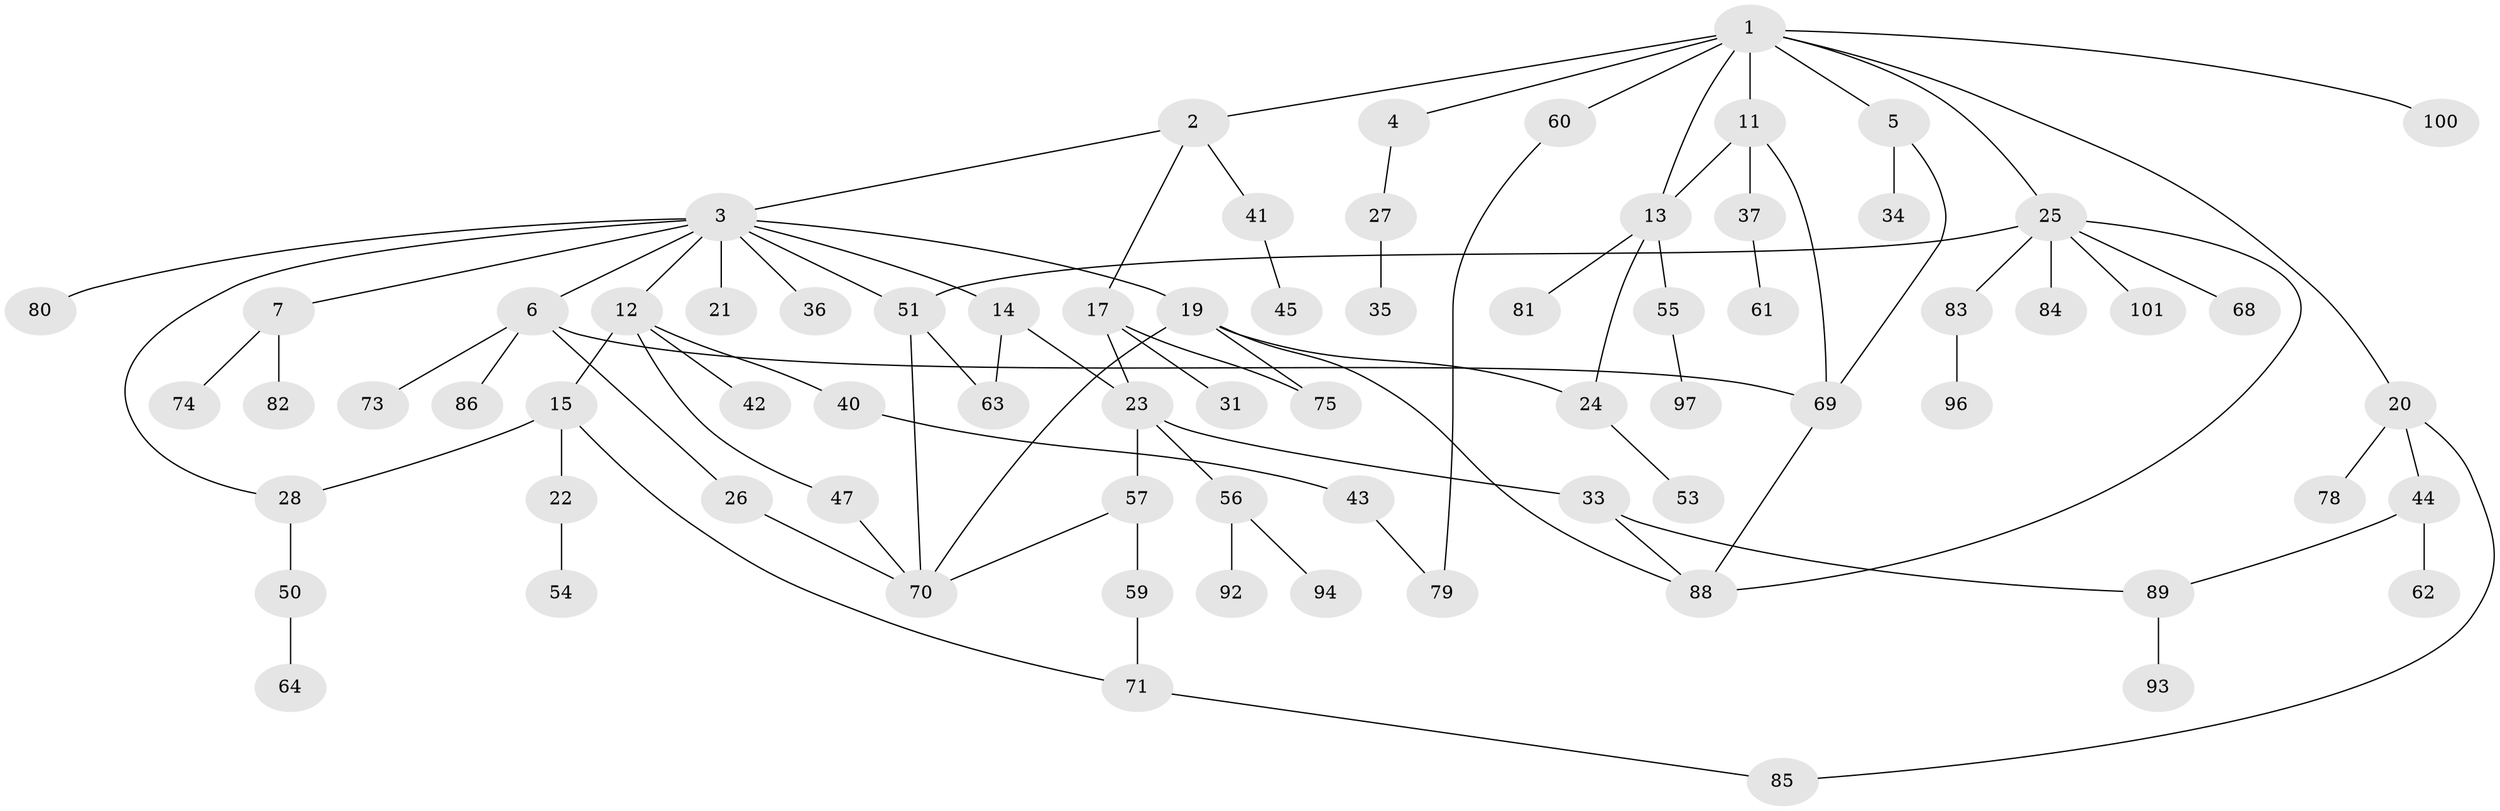 // original degree distribution, {7: 0.009259259259259259, 4: 0.08333333333333333, 11: 0.009259259259259259, 2: 0.28703703703703703, 3: 0.1574074074074074, 5: 0.06481481481481481, 1: 0.37037037037037035, 6: 0.018518518518518517}
// Generated by graph-tools (version 1.1) at 2025/41/03/06/25 10:41:28]
// undirected, 74 vertices, 93 edges
graph export_dot {
graph [start="1"]
  node [color=gray90,style=filled];
  1 [super="+9"];
  2 [super="+39"];
  3 [super="+8"];
  4;
  5;
  6 [super="+18"];
  7 [super="+10"];
  11;
  12;
  13 [super="+49"];
  14;
  15 [super="+16"];
  17 [super="+32"];
  19 [super="+90"];
  20 [super="+30"];
  21;
  22 [super="+48"];
  23 [super="+38"];
  24;
  25 [super="+46"];
  26;
  27 [super="+107"];
  28 [super="+29"];
  31 [super="+66"];
  33 [super="+52"];
  34;
  35 [super="+106"];
  36 [super="+58"];
  37;
  40;
  41 [super="+99"];
  42 [super="+104"];
  43 [super="+91"];
  44 [super="+76"];
  45;
  47;
  50;
  51 [super="+65"];
  53;
  54;
  55;
  56 [super="+72"];
  57 [super="+67"];
  59;
  60 [super="+95"];
  61 [super="+102"];
  62;
  63;
  64;
  68;
  69 [super="+77"];
  70 [super="+105"];
  71 [super="+87"];
  73;
  74;
  75;
  78;
  79;
  80;
  81;
  82;
  83;
  84;
  85;
  86;
  88 [super="+98"];
  89;
  92;
  93;
  94 [super="+103"];
  96 [super="+108"];
  97;
  100;
  101;
  1 -- 2;
  1 -- 4;
  1 -- 5;
  1 -- 11;
  1 -- 13;
  1 -- 100;
  1 -- 20;
  1 -- 25;
  1 -- 60;
  2 -- 3;
  2 -- 17;
  2 -- 41;
  3 -- 6;
  3 -- 7;
  3 -- 12;
  3 -- 19;
  3 -- 21;
  3 -- 36;
  3 -- 51;
  3 -- 80;
  3 -- 28;
  3 -- 14;
  4 -- 27;
  5 -- 34;
  5 -- 69;
  6 -- 26;
  6 -- 69;
  6 -- 86;
  6 -- 73;
  7 -- 74;
  7 -- 82;
  11 -- 37;
  11 -- 13;
  11 -- 69;
  12 -- 15;
  12 -- 40;
  12 -- 42;
  12 -- 47;
  13 -- 24;
  13 -- 55;
  13 -- 81;
  14 -- 23;
  14 -- 63;
  15 -- 22;
  15 -- 71;
  15 -- 28;
  17 -- 31;
  17 -- 75;
  17 -- 23;
  19 -- 75;
  19 -- 88;
  19 -- 24;
  19 -- 70;
  20 -- 44;
  20 -- 78;
  20 -- 85;
  22 -- 54;
  23 -- 33;
  23 -- 57;
  23 -- 56;
  24 -- 53;
  25 -- 83;
  25 -- 101;
  25 -- 88;
  25 -- 51;
  25 -- 68;
  25 -- 84;
  26 -- 70;
  27 -- 35;
  28 -- 50;
  33 -- 88;
  33 -- 89;
  37 -- 61;
  40 -- 43;
  41 -- 45;
  43 -- 79;
  44 -- 62;
  44 -- 89;
  47 -- 70;
  50 -- 64;
  51 -- 63;
  51 -- 70;
  55 -- 97;
  56 -- 92;
  56 -- 94;
  57 -- 59;
  57 -- 70;
  59 -- 71;
  60 -- 79;
  69 -- 88;
  71 -- 85;
  83 -- 96;
  89 -- 93;
}
